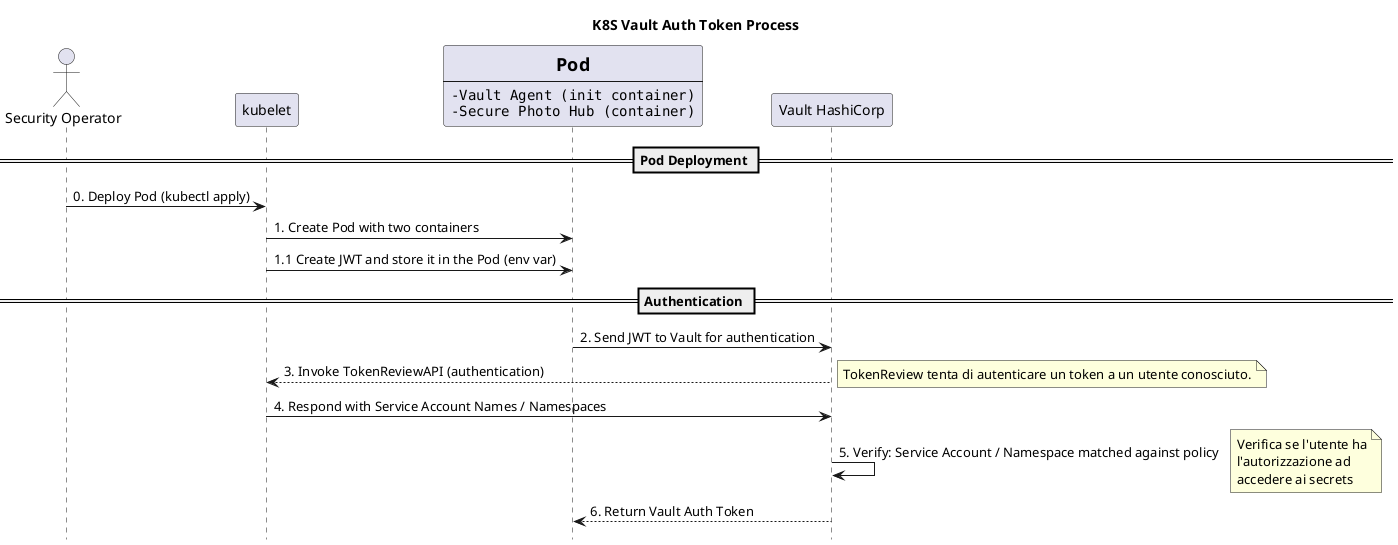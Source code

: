 @startuml
hide footbox
title K8S Vault Auth Token Process

actor "Security Operator" as SecurityOperator
participant "kubelet" as Kubelet
participant Pod [
  =Pod
  ----
  ""-Vault Agent (init container)""
  ""-Secure Photo Hub (container)""
]
participant "Vault HashiCorp" as Vault


== Pod Deployment ==
SecurityOperator -> Kubelet: 0. Deploy Pod (kubectl apply)
Kubelet -> Pod: 1. Create Pod with two containers
Kubelet -> Pod: 1.1 Create JWT and store it in the Pod (env var)

== Authentication ==
Pod -> Vault: 2. Send JWT to Vault for authentication
Vault --> Kubelet: 3. Invoke TokenReviewAPI (authentication)
note right: TokenReview tenta di autenticare un token a un utente conosciuto.
Kubelet -> Vault: 4. Respond with Service Account Names / Namespaces
Vault -> Vault: 5. Verify: Service Account / Namespace matched against policy
note right
Verifica se l'utente ha
l'autorizzazione ad
accedere ai secrets
end note

Vault --> Pod: 6. Return Vault Auth Token

@enduml